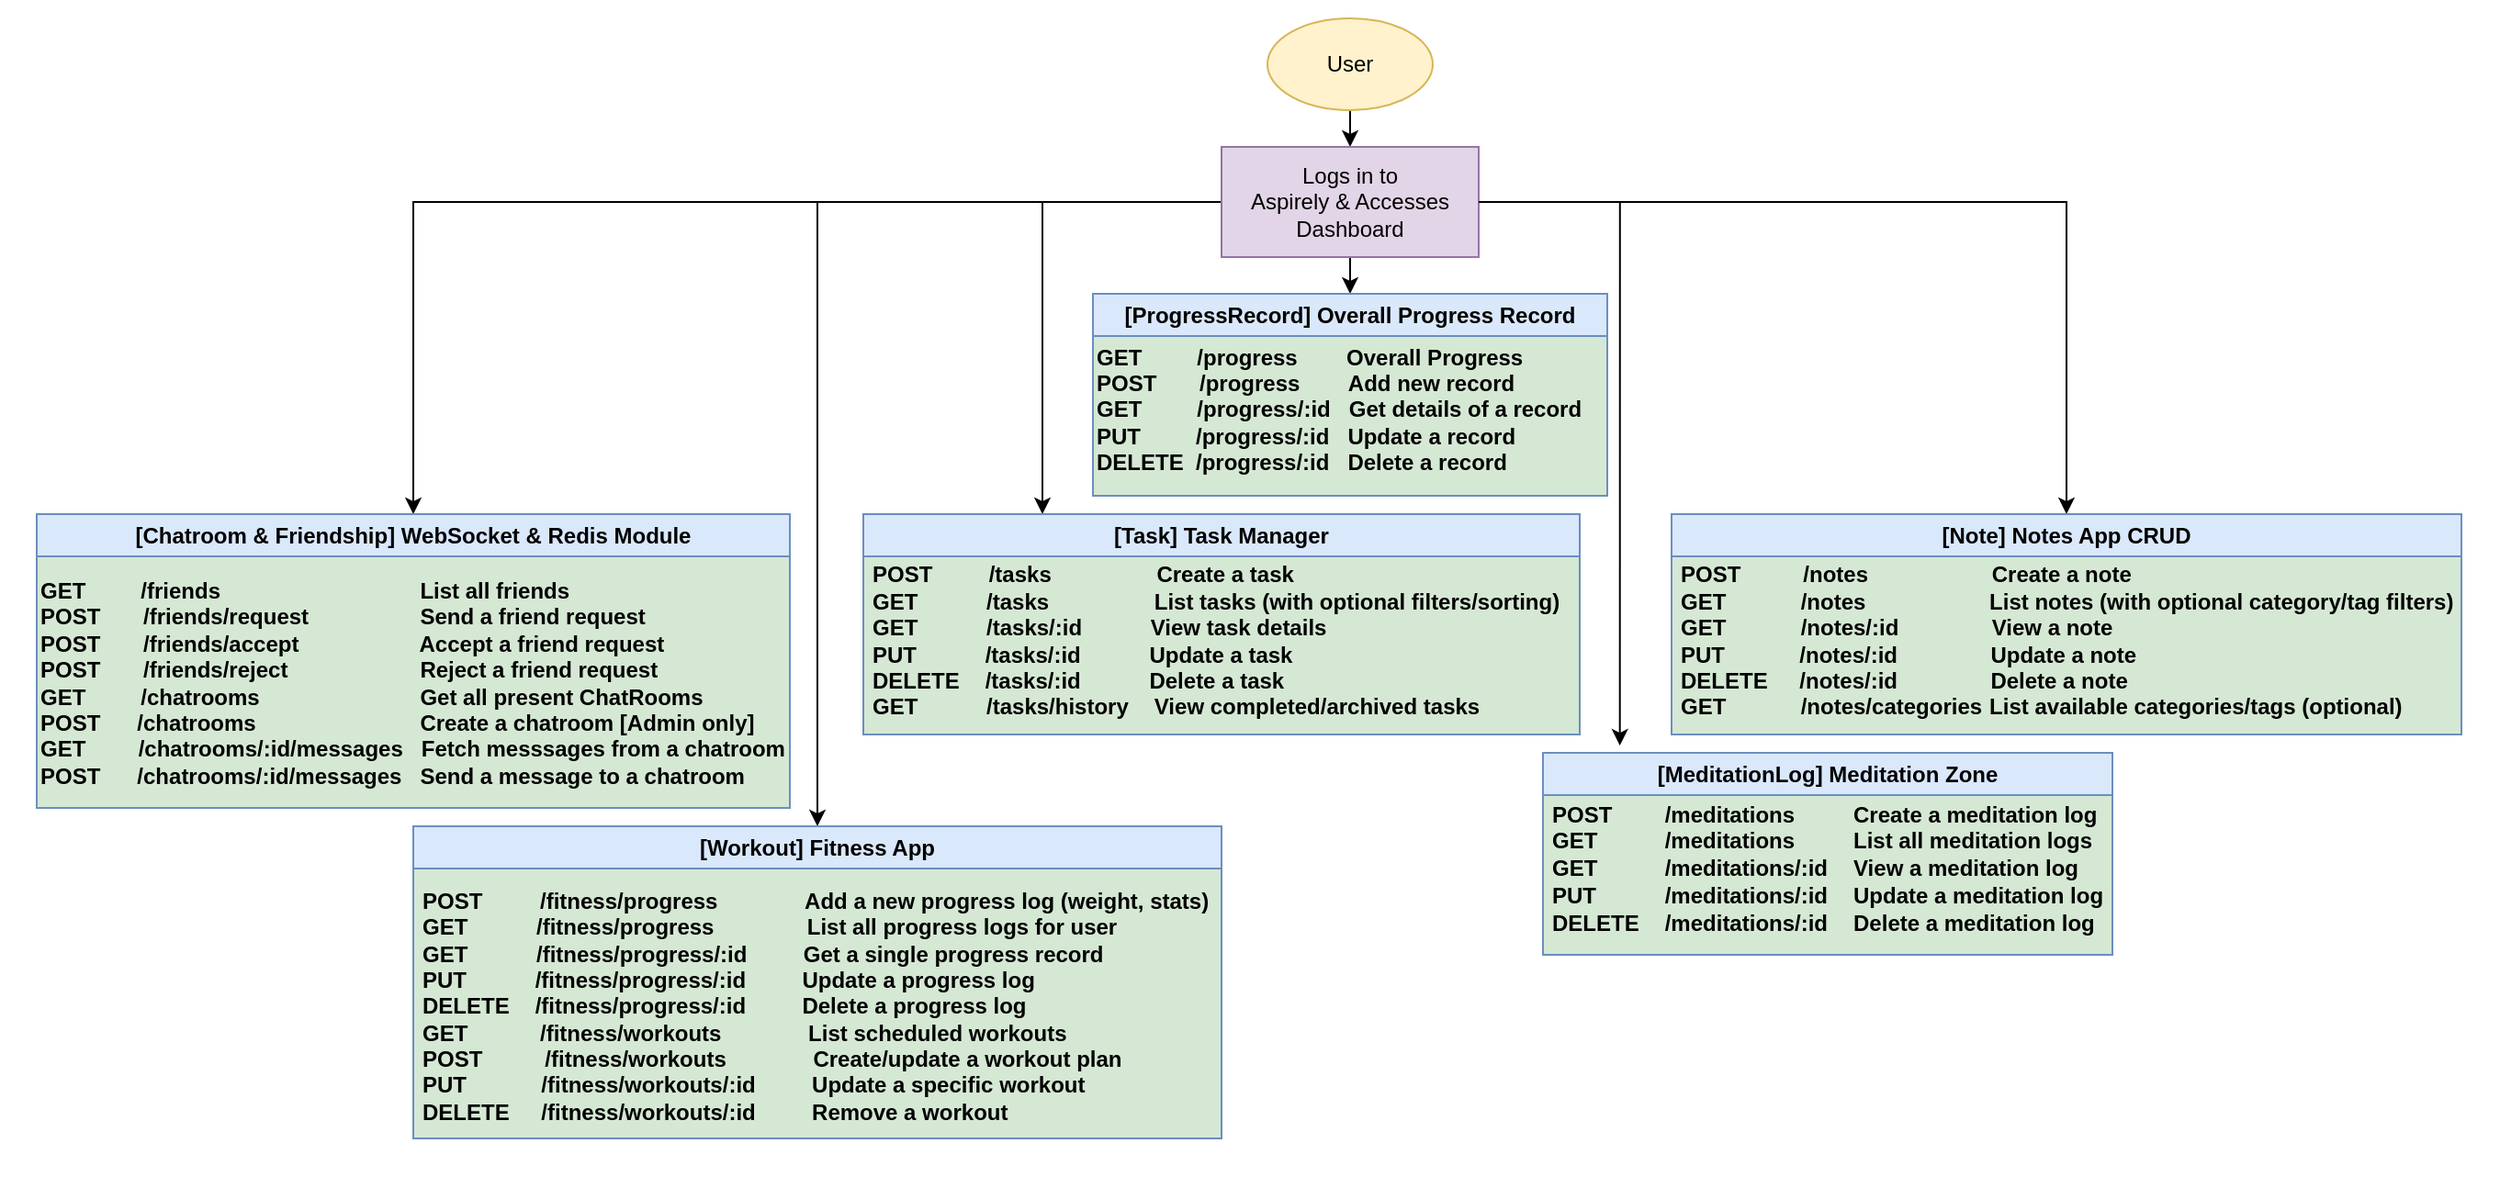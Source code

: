<mxfile version="28.2.7">
  <diagram name="Page-1" id="0IjpciIiBjbiEE4qo8iB">
    <mxGraphModel dx="2528" dy="874" grid="1" gridSize="10" guides="1" tooltips="1" connect="1" arrows="1" fold="1" page="1" pageScale="1" pageWidth="850" pageHeight="1100" math="0" shadow="0">
      <root>
        <mxCell id="0" />
        <mxCell id="1" parent="0" />
        <mxCell id="wp3Suiw78tbHmogy2Ou4-28" style="edgeStyle=orthogonalEdgeStyle;rounded=0;orthogonalLoop=1;jettySize=auto;html=1;exitX=0.5;exitY=1;exitDx=0;exitDy=0;entryX=0.5;entryY=0;entryDx=0;entryDy=0;" parent="1" source="wp3Suiw78tbHmogy2Ou4-1" target="wp3Suiw78tbHmogy2Ou4-2" edge="1">
          <mxGeometry relative="1" as="geometry" />
        </mxCell>
        <mxCell id="wp3Suiw78tbHmogy2Ou4-1" value="User" style="ellipse;whiteSpace=wrap;html=1;fillColor=#fff2cc;strokeColor=#d6b656;" parent="1" vertex="1">
          <mxGeometry x="410" y="40" width="90" height="50" as="geometry" />
        </mxCell>
        <mxCell id="wp3Suiw78tbHmogy2Ou4-29" style="edgeStyle=orthogonalEdgeStyle;rounded=0;orthogonalLoop=1;jettySize=auto;html=1;exitX=0.5;exitY=1;exitDx=0;exitDy=0;entryX=0.5;entryY=0;entryDx=0;entryDy=0;" parent="1" source="wp3Suiw78tbHmogy2Ou4-2" target="wp3Suiw78tbHmogy2Ou4-4" edge="1">
          <mxGeometry relative="1" as="geometry" />
        </mxCell>
        <mxCell id="wp3Suiw78tbHmogy2Ou4-30" style="edgeStyle=orthogonalEdgeStyle;rounded=0;orthogonalLoop=1;jettySize=auto;html=1;exitX=0;exitY=0.5;exitDx=0;exitDy=0;entryX=0.5;entryY=0;entryDx=0;entryDy=0;" parent="1" source="wp3Suiw78tbHmogy2Ou4-2" target="wp3Suiw78tbHmogy2Ou4-11" edge="1">
          <mxGeometry relative="1" as="geometry" />
        </mxCell>
        <mxCell id="wp3Suiw78tbHmogy2Ou4-31" style="edgeStyle=orthogonalEdgeStyle;rounded=0;orthogonalLoop=1;jettySize=auto;html=1;exitX=1;exitY=0.5;exitDx=0;exitDy=0;entryX=0.5;entryY=0;entryDx=0;entryDy=0;" parent="1" source="wp3Suiw78tbHmogy2Ou4-2" target="wp3Suiw78tbHmogy2Ou4-17" edge="1">
          <mxGeometry relative="1" as="geometry" />
        </mxCell>
        <mxCell id="wp3Suiw78tbHmogy2Ou4-32" style="edgeStyle=orthogonalEdgeStyle;rounded=0;orthogonalLoop=1;jettySize=auto;html=1;exitX=0;exitY=0.5;exitDx=0;exitDy=0;entryX=0.25;entryY=0;entryDx=0;entryDy=0;" parent="1" source="wp3Suiw78tbHmogy2Ou4-2" target="wp3Suiw78tbHmogy2Ou4-14" edge="1">
          <mxGeometry relative="1" as="geometry" />
        </mxCell>
        <mxCell id="wp3Suiw78tbHmogy2Ou4-33" style="edgeStyle=orthogonalEdgeStyle;rounded=0;orthogonalLoop=1;jettySize=auto;html=1;exitX=0;exitY=0.5;exitDx=0;exitDy=0;entryX=0.5;entryY=0;entryDx=0;entryDy=0;" parent="1" source="wp3Suiw78tbHmogy2Ou4-2" target="wp3Suiw78tbHmogy2Ou4-20" edge="1">
          <mxGeometry relative="1" as="geometry" />
        </mxCell>
        <mxCell id="wp3Suiw78tbHmogy2Ou4-2" value="Logs in to&lt;div&gt;Aspirely &amp;amp; Accesses&lt;/div&gt;&lt;div&gt;Dashboard&lt;/div&gt;" style="rounded=0;whiteSpace=wrap;html=1;fillColor=#e1d5e7;strokeColor=#9673a6;" parent="1" vertex="1">
          <mxGeometry x="385" y="110" width="140" height="60" as="geometry" />
        </mxCell>
        <mxCell id="wp3Suiw78tbHmogy2Ou4-7" value="" style="group;fillColor=#d5e8d4;strokeColor=#82b366;" parent="1" vertex="1" connectable="0">
          <mxGeometry x="315" y="190" width="280" height="110" as="geometry" />
        </mxCell>
        <mxCell id="wp3Suiw78tbHmogy2Ou4-4" value="[ProgressRecord] Overall Progress Record" style="swimlane;whiteSpace=wrap;html=1;fillColor=#dae8fc;strokeColor=#6c8ebf;" parent="wp3Suiw78tbHmogy2Ou4-7" vertex="1">
          <mxGeometry width="280" height="110.0" as="geometry" />
        </mxCell>
        <mxCell id="wp3Suiw78tbHmogy2Ou4-6" value="&lt;b&gt;GET&amp;nbsp; &amp;nbsp; &amp;nbsp; &amp;nbsp; &amp;nbsp;/progress&amp;nbsp; &amp;nbsp; &amp;nbsp; &amp;nbsp; Overall Progress&lt;/b&gt;&lt;div&gt;&lt;b&gt;POST&amp;nbsp; &amp;nbsp; &amp;nbsp; &amp;nbsp;/progress&amp;nbsp; &amp;nbsp; &amp;nbsp; &amp;nbsp; Add new record&lt;/b&gt;&lt;/div&gt;&lt;div&gt;&lt;b&gt;GET&amp;nbsp; &amp;nbsp; &amp;nbsp; &amp;nbsp; &amp;nbsp;/progress/:id&amp;nbsp; &amp;nbsp;Get details of a record&lt;/b&gt;&lt;/div&gt;&lt;div&gt;&lt;b&gt;PUT&amp;nbsp; &amp;nbsp; &amp;nbsp; &amp;nbsp; &amp;nbsp;/progress/:id&amp;nbsp; &amp;nbsp;Update a record&lt;/b&gt;&lt;/div&gt;&lt;div&gt;&lt;b&gt;DELETE&amp;nbsp; /progress/:id&amp;nbsp; &amp;nbsp;Delete a record&lt;/b&gt;&lt;/div&gt;" style="text;html=1;whiteSpace=wrap;strokeColor=none;fillColor=none;align=left;verticalAlign=middle;rounded=0;" parent="wp3Suiw78tbHmogy2Ou4-7" vertex="1">
          <mxGeometry y="16.5" width="280" height="93.5" as="geometry" />
        </mxCell>
        <mxCell id="wp3Suiw78tbHmogy2Ou4-13" value="" style="group;fillColor=#d5e8d4;strokeColor=#82b366;" parent="1" vertex="1" connectable="0">
          <mxGeometry x="190" y="310" width="390" height="120" as="geometry" />
        </mxCell>
        <mxCell id="wp3Suiw78tbHmogy2Ou4-14" value="[Task] Task Manager" style="swimlane;whiteSpace=wrap;html=1;fillColor=#dae8fc;strokeColor=#6c8ebf;" parent="wp3Suiw78tbHmogy2Ou4-13" vertex="1">
          <mxGeometry width="390.0" height="120" as="geometry" />
        </mxCell>
        <mxCell id="wp3Suiw78tbHmogy2Ou4-15" value="&lt;div style=&quot;line-height: 70%;&quot;&gt;&lt;table&gt;&lt;tbody&gt;&lt;tr data-end=&quot;1493&quot; data-start=&quot;1458&quot;&gt;&lt;td data-col-size=&quot;sm&quot; data-end=&quot;1465&quot; data-start=&quot;1458&quot;&gt;&lt;font face=&quot;Helvetica&quot;&gt;&lt;b&gt;POST&lt;/b&gt;&lt;/font&gt;&lt;/td&gt;&lt;td data-end=&quot;1476&quot; data-start=&quot;1465&quot; data-col-size=&quot;sm&quot;&gt;&lt;code data-end=&quot;1475&quot; data-start=&quot;1467&quot;&gt;&lt;font face=&quot;Helvetica&quot;&gt;&lt;b&gt;&lt;span style=&quot;white-space: pre;&quot;&gt;&#x9;&lt;/span&gt;/tasks&lt;/b&gt;&lt;/font&gt;&lt;/code&gt;&lt;/td&gt;&lt;td data-end=&quot;1493&quot; data-start=&quot;1476&quot; data-col-size=&quot;md&quot;&gt;&lt;font face=&quot;Helvetica&quot;&gt;&lt;b&gt;&lt;span style=&quot;white-space: pre;&quot;&gt;&#x9;&lt;/span&gt;&amp;nbsp; &amp;nbsp; &amp;nbsp; &amp;nbsp; Create a task&lt;/b&gt;&lt;/font&gt;&lt;/td&gt;&lt;/tr&gt;&lt;/tbody&gt;&lt;/table&gt;&lt;table&gt;&lt;tbody&gt;&lt;tr data-end=&quot;1559&quot; data-start=&quot;1496&quot;&gt;&lt;td data-col-size=&quot;sm&quot; data-end=&quot;1502&quot; data-start=&quot;1496&quot;&gt;&lt;font face=&quot;Helvetica&quot;&gt;&lt;b&gt;GET&lt;/b&gt;&lt;/font&gt;&lt;/td&gt;&lt;td data-end=&quot;1513&quot; data-start=&quot;1502&quot; data-col-size=&quot;sm&quot;&gt;&lt;code data-end=&quot;1512&quot; data-start=&quot;1504&quot;&gt;&lt;font face=&quot;Helvetica&quot;&gt;&lt;b&gt;&lt;span style=&quot;white-space: pre;&quot;&gt;&#x9;&lt;/span&gt;&amp;nbsp; /tasks&lt;/b&gt;&lt;/font&gt;&lt;/code&gt;&lt;/td&gt;&lt;td data-end=&quot;1559&quot; data-start=&quot;1513&quot; data-col-size=&quot;md&quot;&gt;&lt;font face=&quot;Helvetica&quot;&gt;&lt;b&gt;&lt;span style=&quot;white-space: pre;&quot;&gt;&#x9;&lt;/span&gt;&lt;span style=&quot;white-space: pre;&quot;&gt;&#x9;&lt;/span&gt;List tasks (with optional filters/sorting)&lt;/b&gt;&lt;/font&gt;&lt;/td&gt;&lt;/tr&gt;&lt;/tbody&gt;&lt;/table&gt;&lt;table&gt;&lt;tbody&gt;&lt;tr data-end=&quot;1604&quot; data-start=&quot;1562&quot;&gt;&lt;td data-col-size=&quot;sm&quot; data-end=&quot;1568&quot; data-start=&quot;1562&quot;&gt;&lt;font face=&quot;Helvetica&quot;&gt;&lt;b&gt;GET&lt;/b&gt;&lt;/font&gt;&lt;/td&gt;&lt;td data-end=&quot;1583&quot; data-start=&quot;1568&quot; data-col-size=&quot;sm&quot;&gt;&lt;code data-end=&quot;1582&quot; data-start=&quot;1570&quot;&gt;&lt;font face=&quot;Helvetica&quot;&gt;&lt;b&gt;&lt;span style=&quot;white-space: pre;&quot;&gt;&#x9;&lt;/span&gt;&amp;nbsp; /tasks/:id&lt;/b&gt;&lt;/font&gt;&lt;/code&gt;&lt;/td&gt;&lt;td data-end=&quot;1604&quot; data-start=&quot;1583&quot; data-col-size=&quot;md&quot;&gt;&lt;font face=&quot;Helvetica&quot;&gt;&lt;b&gt;&lt;span style=&quot;white-space: pre;&quot;&gt;&#x9;&lt;/span&gt;&amp;nbsp; View task details&lt;/b&gt;&lt;/font&gt;&lt;/td&gt;&lt;/tr&gt;&lt;/tbody&gt;&lt;/table&gt;&lt;table&gt;&lt;tbody&gt;&lt;tr data-end=&quot;1645&quot; data-start=&quot;1607&quot;&gt;&lt;td data-col-size=&quot;sm&quot; data-end=&quot;1613&quot; data-start=&quot;1607&quot;&gt;&lt;font face=&quot;Helvetica&quot;&gt;&lt;b&gt;PUT&lt;/b&gt;&lt;/font&gt;&lt;/td&gt;&lt;td data-end=&quot;1628&quot; data-start=&quot;1613&quot; data-col-size=&quot;sm&quot;&gt;&lt;code data-end=&quot;1627&quot; data-start=&quot;1615&quot;&gt;&lt;font face=&quot;Helvetica&quot;&gt;&lt;b&gt;&lt;span style=&quot;white-space: pre;&quot;&gt;&#x9;&lt;/span&gt;&amp;nbsp; /tasks/:id&lt;/b&gt;&lt;/font&gt;&lt;/code&gt;&lt;/td&gt;&lt;td data-end=&quot;1645&quot; data-start=&quot;1628&quot; data-col-size=&quot;md&quot;&gt;&lt;font face=&quot;Helvetica&quot;&gt;&lt;b&gt;&lt;span style=&quot;white-space: pre;&quot;&gt;&#x9;&lt;/span&gt;&amp;nbsp; Update a task&lt;/b&gt;&lt;/font&gt;&lt;/td&gt;&lt;/tr&gt;&lt;/tbody&gt;&lt;/table&gt;&lt;table&gt;&lt;tbody&gt;&lt;tr data-end=&quot;1689&quot; data-start=&quot;1648&quot;&gt;&lt;td data-col-size=&quot;sm&quot; data-end=&quot;1657&quot; data-start=&quot;1648&quot;&gt;&lt;font face=&quot;Helvetica&quot;&gt;&lt;b&gt;DELETE&lt;/b&gt;&lt;/font&gt;&lt;/td&gt;&lt;td data-end=&quot;1672&quot; data-start=&quot;1657&quot; data-col-size=&quot;sm&quot;&gt;&lt;code data-end=&quot;1671&quot; data-start=&quot;1659&quot;&gt;&lt;font face=&quot;Helvetica&quot;&gt;&lt;b&gt;&amp;nbsp; &amp;nbsp;/tasks/:id&lt;/b&gt;&lt;/font&gt;&lt;/code&gt;&lt;/td&gt;&lt;td data-end=&quot;1689&quot; data-start=&quot;1672&quot; data-col-size=&quot;md&quot;&gt;&lt;font face=&quot;Helvetica&quot;&gt;&lt;b&gt;&lt;span style=&quot;white-space: pre;&quot;&gt;&#x9;&lt;/span&gt;&amp;nbsp; Delete a task&lt;/b&gt;&lt;/font&gt;&lt;/td&gt;&lt;/tr&gt;&lt;/tbody&gt;&lt;/table&gt;&lt;table&gt;&lt;tbody&gt;&lt;tr data-end=&quot;1750&quot; data-start=&quot;1692&quot;&gt;&lt;td data-col-size=&quot;sm&quot; data-end=&quot;1698&quot; data-start=&quot;1692&quot;&gt;&lt;font face=&quot;Helvetica&quot;&gt;&lt;b&gt;GET&lt;/b&gt;&lt;/font&gt;&lt;/td&gt;&lt;td data-end=&quot;1717&quot; data-start=&quot;1698&quot; data-col-size=&quot;sm&quot;&gt;&lt;code data-end=&quot;1716&quot; data-start=&quot;1700&quot;&gt;&lt;font face=&quot;Helvetica&quot;&gt;&lt;b&gt;&lt;span style=&quot;white-space: pre;&quot;&gt;&#x9;&lt;/span&gt;&amp;nbsp; /tasks/history&lt;/b&gt;&lt;/font&gt;&lt;/code&gt;&lt;/td&gt;&lt;td data-end=&quot;1750&quot; data-start=&quot;1717&quot; data-col-size=&quot;md&quot;&gt;&lt;font face=&quot;Helvetica&quot;&gt;&lt;b&gt;&amp;nbsp; &amp;nbsp;View completed/archived tasks&lt;/b&gt;&lt;/font&gt;&lt;/td&gt;&lt;/tr&gt;&lt;/tbody&gt;&lt;/table&gt;&lt;/div&gt;" style="text;html=1;whiteSpace=wrap;strokeColor=none;fillColor=none;align=left;verticalAlign=middle;rounded=0;" parent="wp3Suiw78tbHmogy2Ou4-13" vertex="1">
          <mxGeometry y="18" width="390.0" height="102" as="geometry" />
        </mxCell>
        <mxCell id="wp3Suiw78tbHmogy2Ou4-16" value="" style="group;fillColor=#d5e8d4;strokeColor=#82b366;" parent="1" vertex="1" connectable="0">
          <mxGeometry x="630" y="310" width="430" height="120" as="geometry" />
        </mxCell>
        <mxCell id="wp3Suiw78tbHmogy2Ou4-17" value="[Note] Notes App CRUD" style="swimlane;whiteSpace=wrap;html=1;fillColor=#dae8fc;strokeColor=#6c8ebf;" parent="wp3Suiw78tbHmogy2Ou4-16" vertex="1">
          <mxGeometry width="430.0" height="120" as="geometry" />
        </mxCell>
        <mxCell id="wp3Suiw78tbHmogy2Ou4-18" value="&lt;div style=&quot;line-height: 70%;&quot;&gt;&lt;table&gt;&lt;tbody&gt;&lt;tr data-end=&quot;2010&quot; data-start=&quot;1975&quot;&gt;&lt;td data-col-size=&quot;sm&quot; data-end=&quot;1982&quot; data-start=&quot;1975&quot;&gt;&lt;font face=&quot;Helvetica&quot;&gt;&lt;b&gt;POST&lt;/b&gt;&lt;/font&gt;&lt;/td&gt;&lt;td data-end=&quot;1993&quot; data-start=&quot;1982&quot; data-col-size=&quot;sm&quot;&gt;&lt;code data-end=&quot;1992&quot; data-start=&quot;1984&quot;&gt;&lt;font face=&quot;Helvetica&quot;&gt;&lt;b&gt;&lt;span style=&quot;white-space: pre;&quot;&gt;&#x9;&lt;/span&gt;&amp;nbsp;/notes&lt;/b&gt;&lt;/font&gt;&lt;/code&gt;&lt;/td&gt;&lt;td data-end=&quot;2010&quot; data-start=&quot;1993&quot; data-col-size=&quot;md&quot;&gt;&lt;font face=&quot;Helvetica&quot;&gt;&lt;b&gt;&lt;span style=&quot;white-space: pre;&quot;&gt;&#x9;&lt;/span&gt;&lt;span style=&quot;white-space: pre;&quot;&gt;&#x9;&lt;/span&gt;&amp;nbsp; &amp;nbsp;Create a note&lt;/b&gt;&lt;/font&gt;&lt;/td&gt;&lt;/tr&gt;&lt;/tbody&gt;&lt;/table&gt;&lt;table&gt;&lt;tbody&gt;&lt;tr data-end=&quot;2081&quot; data-start=&quot;2013&quot;&gt;&lt;td data-col-size=&quot;sm&quot; data-end=&quot;2019&quot; data-start=&quot;2013&quot;&gt;&lt;font face=&quot;Helvetica&quot;&gt;&lt;b&gt;GET&lt;/b&gt;&lt;/font&gt;&lt;/td&gt;&lt;td data-col-size=&quot;sm&quot; data-end=&quot;2030&quot; data-start=&quot;2019&quot;&gt;&lt;code data-end=&quot;2029&quot; data-start=&quot;2021&quot;&gt;&lt;font face=&quot;Helvetica&quot;&gt;&lt;b&gt;&lt;span style=&quot;white-space: pre;&quot;&gt;&#x9;&lt;/span&gt;&amp;nbsp; &amp;nbsp;/notes&lt;/b&gt;&lt;/font&gt;&lt;/code&gt;&lt;/td&gt;&lt;td data-end=&quot;2081&quot; data-start=&quot;2030&quot; data-col-size=&quot;md&quot;&gt;&lt;font face=&quot;Helvetica&quot;&gt;&lt;b&gt;&lt;span style=&quot;white-space: pre;&quot;&gt;&#x9;&lt;/span&gt;&lt;span style=&quot;white-space: pre;&quot;&gt;&#x9;&lt;/span&gt;&amp;nbsp; &amp;nbsp;List notes (with optional category/tag filters)&lt;/b&gt;&lt;/font&gt;&lt;/td&gt;&lt;/tr&gt;&lt;/tbody&gt;&lt;/table&gt;&lt;table&gt;&lt;tbody&gt;&lt;tr data-end=&quot;2120&quot; data-start=&quot;2084&quot;&gt;&lt;td data-col-size=&quot;sm&quot; data-end=&quot;2090&quot; data-start=&quot;2084&quot;&gt;&lt;font face=&quot;Helvetica&quot;&gt;&lt;b&gt;GET&lt;/b&gt;&lt;/font&gt;&lt;/td&gt;&lt;td data-end=&quot;2105&quot; data-start=&quot;2090&quot; data-col-size=&quot;sm&quot;&gt;&lt;code data-end=&quot;2104&quot; data-start=&quot;2092&quot;&gt;&lt;font face=&quot;Helvetica&quot;&gt;&lt;b&gt;&amp;nbsp; &amp;nbsp; &amp;nbsp; &amp;nbsp; &amp;nbsp; &amp;nbsp;/notes/:id&lt;span style=&quot;white-space: pre;&quot;&gt;&#x9;&lt;/span&gt;&lt;span style=&quot;white-space: pre;&quot;&gt;&#x9;&lt;/span&gt;&lt;/b&gt;&lt;/font&gt;&lt;/code&gt;&lt;/td&gt;&lt;td data-end=&quot;2120&quot; data-start=&quot;2105&quot; data-col-size=&quot;md&quot;&gt;&lt;font face=&quot;Helvetica&quot;&gt;&lt;b&gt;&amp;nbsp;View a note&lt;/b&gt;&lt;/font&gt;&lt;/td&gt;&lt;/tr&gt;&lt;/tbody&gt;&lt;/table&gt;&lt;table&gt;&lt;tbody&gt;&lt;tr data-end=&quot;2161&quot; data-start=&quot;2123&quot;&gt;&lt;td data-col-size=&quot;sm&quot; data-end=&quot;2129&quot; data-start=&quot;2123&quot;&gt;&lt;font face=&quot;Helvetica&quot;&gt;&lt;b&gt;PUT&lt;/b&gt;&lt;/font&gt;&lt;/td&gt;&lt;td data-end=&quot;2144&quot; data-start=&quot;2129&quot; data-col-size=&quot;sm&quot;&gt;&lt;code data-end=&quot;2143&quot; data-start=&quot;2131&quot;&gt;&lt;font face=&quot;Helvetica&quot;&gt;&lt;b&gt;&lt;span style=&quot;white-space: pre;&quot;&gt;&#x9;&lt;/span&gt;&amp;nbsp; &amp;nbsp;/notes/:id&lt;/b&gt;&lt;/font&gt;&lt;/code&gt;&lt;/td&gt;&lt;td data-end=&quot;2161&quot; data-start=&quot;2144&quot; data-col-size=&quot;md&quot;&gt;&lt;font face=&quot;Helvetica&quot;&gt;&lt;b&gt;&lt;span style=&quot;white-space: pre;&quot;&gt;&#x9;&lt;/span&gt;&amp;nbsp; &amp;nbsp; &amp;nbsp; Update a note&lt;/b&gt;&lt;/font&gt;&lt;/td&gt;&lt;/tr&gt;&lt;/tbody&gt;&lt;/table&gt;&lt;table&gt;&lt;tbody&gt;&lt;tr data-end=&quot;2205&quot; data-start=&quot;2164&quot;&gt;&lt;td data-col-size=&quot;sm&quot; data-end=&quot;2173&quot; data-start=&quot;2164&quot;&gt;&lt;font face=&quot;Helvetica&quot;&gt;&lt;b&gt;DELETE&lt;/b&gt;&lt;/font&gt;&lt;/td&gt;&lt;td data-end=&quot;2188&quot; data-start=&quot;2173&quot; data-col-size=&quot;sm&quot;&gt;&lt;code data-end=&quot;2187&quot; data-start=&quot;2175&quot;&gt;&lt;font face=&quot;Helvetica&quot;&gt;&lt;b&gt;&amp;nbsp; &amp;nbsp; /notes/:id&lt;/b&gt;&lt;/font&gt;&lt;/code&gt;&lt;/td&gt;&lt;td data-end=&quot;2205&quot; data-start=&quot;2188&quot; data-col-size=&quot;md&quot;&gt;&lt;font face=&quot;Helvetica&quot;&gt;&lt;b&gt;&lt;span style=&quot;white-space: pre;&quot;&gt;&#x9;&lt;/span&gt;&amp;nbsp; &amp;nbsp; &amp;nbsp; Delete a note&lt;/b&gt;&lt;/font&gt;&lt;/td&gt;&lt;/tr&gt;&lt;/tbody&gt;&lt;/table&gt;&lt;table&gt;&lt;tbody&gt;&lt;tr data-end=&quot;2281&quot; data-start=&quot;2208&quot;&gt;&lt;td data-col-size=&quot;sm&quot; data-end=&quot;2214&quot; data-start=&quot;2208&quot;&gt;&lt;font face=&quot;Helvetica&quot;&gt;&lt;b&gt;GET&lt;/b&gt;&lt;/font&gt;&lt;/td&gt;&lt;td data-end=&quot;2236&quot; data-start=&quot;2214&quot; data-col-size=&quot;sm&quot;&gt;&lt;code data-end=&quot;2235&quot; data-start=&quot;2216&quot;&gt;&lt;font face=&quot;Helvetica&quot;&gt;&lt;b&gt;&lt;span style=&quot;white-space: pre;&quot;&gt;&#x9;&lt;/span&gt;&amp;nbsp;&amp;nbsp;&amp;nbsp;/notes/categories&lt;/b&gt;&lt;/font&gt;&lt;/code&gt;&lt;/td&gt;&lt;td data-end=&quot;2281&quot; data-start=&quot;2236&quot; data-col-size=&quot;md&quot;&gt;&lt;font face=&quot;Helvetica&quot;&gt;&lt;b&gt;List available categories/tags (optional)&lt;/b&gt;&lt;/font&gt;&lt;/td&gt;&lt;/tr&gt;&lt;/tbody&gt;&lt;/table&gt;&lt;/div&gt;" style="text;html=1;whiteSpace=wrap;strokeColor=none;fillColor=none;align=left;verticalAlign=middle;rounded=0;" parent="wp3Suiw78tbHmogy2Ou4-16" vertex="1">
          <mxGeometry y="18" width="430" height="102" as="geometry" />
        </mxCell>
        <mxCell id="wp3Suiw78tbHmogy2Ou4-19" value="" style="group;fillColor=#d5e8d4;strokeColor=#82b366;" parent="1" vertex="1" connectable="0">
          <mxGeometry x="-55" y="480" width="440" height="170" as="geometry" />
        </mxCell>
        <mxCell id="wp3Suiw78tbHmogy2Ou4-20" value="[Workout] Fitness App" style="swimlane;whiteSpace=wrap;html=1;fillColor=#dae8fc;strokeColor=#6c8ebf;" parent="wp3Suiw78tbHmogy2Ou4-19" vertex="1">
          <mxGeometry width="440.0" height="170" as="geometry" />
        </mxCell>
        <mxCell id="wp3Suiw78tbHmogy2Ou4-21" value="&lt;div style=&quot;line-height: 70%;&quot;&gt;&lt;table&gt;&lt;tbody&gt;&lt;tr data-end=&quot;2585&quot; data-start=&quot;2514&quot;&gt;&lt;td data-col-size=&quot;sm&quot; data-end=&quot;2521&quot; data-start=&quot;2514&quot;&gt;&lt;font face=&quot;Helvetica&quot;&gt;&lt;b&gt;POST&lt;span style=&quot;white-space: pre;&quot;&gt;&#x9;&lt;/span&gt;&lt;/b&gt;&lt;/font&gt;&lt;/td&gt;&lt;td data-end=&quot;2543&quot; data-start=&quot;2521&quot; data-col-size=&quot;sm&quot;&gt;&lt;code data-end=&quot;2542&quot; data-start=&quot;2523&quot;&gt;&lt;font face=&quot;Helvetica&quot;&gt;&lt;b&gt;&amp;nbsp; /fitness/progress&lt;/b&gt;&lt;/font&gt;&lt;/code&gt;&lt;/td&gt;&lt;td data-end=&quot;2585&quot; data-start=&quot;2543&quot; data-col-size=&quot;sm&quot;&gt;&lt;font face=&quot;Helvetica&quot;&gt;&lt;b&gt;&lt;span style=&quot;white-space: pre;&quot;&gt;&#x9;&lt;/span&gt;&amp;nbsp; &amp;nbsp; &amp;nbsp;Add a new progress log (weight, stats)&lt;/b&gt;&lt;/font&gt;&lt;/td&gt;&lt;/tr&gt;&lt;/tbody&gt;&lt;/table&gt;&lt;table&gt;&lt;tbody&gt;&lt;tr data-end=&quot;2651&quot; data-start=&quot;2588&quot;&gt;&lt;td data-col-size=&quot;sm&quot; data-end=&quot;2594&quot; data-start=&quot;2588&quot;&gt;&lt;font face=&quot;Helvetica&quot;&gt;&lt;b&gt;GET&lt;/b&gt;&lt;/font&gt;&lt;/td&gt;&lt;td data-col-size=&quot;sm&quot; data-end=&quot;2616&quot; data-start=&quot;2594&quot;&gt;&lt;code data-end=&quot;2615&quot; data-start=&quot;2596&quot;&gt;&lt;font face=&quot;Helvetica&quot;&gt;&lt;b&gt;&lt;span style=&quot;white-space: pre;&quot;&gt;&#x9;&lt;/span&gt;&amp;nbsp; /fitness/progress&lt;span style=&quot;white-space: pre;&quot;&gt;&#x9;&lt;/span&gt;&lt;span style=&quot;white-space: pre;&quot;&gt;&#x9;&lt;/span&gt;&lt;/b&gt;&lt;/font&gt;&lt;/code&gt;&lt;/td&gt;&lt;td data-end=&quot;2651&quot; data-start=&quot;2616&quot; data-col-size=&quot;sm&quot;&gt;&lt;font face=&quot;Helvetica&quot;&gt;&lt;b&gt;&amp;nbsp; &amp;nbsp; &amp;nbsp;List all progress logs for user&lt;/b&gt;&lt;/font&gt;&lt;/td&gt;&lt;/tr&gt;&lt;/tbody&gt;&lt;/table&gt;&lt;table&gt;&lt;tbody&gt;&lt;tr data-end=&quot;2718&quot; data-start=&quot;2654&quot;&gt;&lt;td data-col-size=&quot;sm&quot; data-end=&quot;2660&quot; data-start=&quot;2654&quot;&gt;&lt;font face=&quot;Helvetica&quot;&gt;&lt;b&gt;GET&lt;/b&gt;&lt;/font&gt;&lt;/td&gt;&lt;td data-col-size=&quot;sm&quot; data-end=&quot;2686&quot; data-start=&quot;2660&quot;&gt;&lt;code data-end=&quot;2685&quot; data-start=&quot;2662&quot;&gt;&lt;font face=&quot;Helvetica&quot;&gt;&lt;b&gt;&lt;span style=&quot;white-space: pre;&quot;&gt;&#x9;&lt;/span&gt;&amp;nbsp; /fitness/progress/:id&lt;/b&gt;&lt;/font&gt;&lt;/code&gt;&lt;/td&gt;&lt;td data-end=&quot;2718&quot; data-start=&quot;2686&quot; data-col-size=&quot;sm&quot;&gt;&lt;font face=&quot;Helvetica&quot;&gt;&lt;b&gt;&lt;span style=&quot;white-space: pre;&quot;&gt;&#x9;&lt;/span&gt;Get a single progress record&lt;/b&gt;&lt;/font&gt;&lt;/td&gt;&lt;/tr&gt;&lt;/tbody&gt;&lt;/table&gt;&lt;table&gt;&lt;tbody&gt;&lt;tr data-end=&quot;2778&quot; data-start=&quot;2721&quot;&gt;&lt;td data-col-size=&quot;sm&quot; data-end=&quot;2727&quot; data-start=&quot;2721&quot;&gt;&lt;font face=&quot;Helvetica&quot;&gt;&lt;b&gt;PUT&lt;/b&gt;&lt;/font&gt;&lt;/td&gt;&lt;td data-col-size=&quot;sm&quot; data-end=&quot;2753&quot; data-start=&quot;2727&quot;&gt;&lt;code data-end=&quot;2752&quot; data-start=&quot;2729&quot;&gt;&lt;font face=&quot;Helvetica&quot;&gt;&lt;b&gt;&lt;span style=&quot;white-space: pre;&quot;&gt;&#x9;&lt;/span&gt;&amp;nbsp; /fitness/progress/:id&lt;/b&gt;&lt;/font&gt;&lt;/code&gt;&lt;/td&gt;&lt;td data-end=&quot;2778&quot; data-start=&quot;2753&quot; data-col-size=&quot;sm&quot;&gt;&lt;font face=&quot;Helvetica&quot;&gt;&lt;b&gt;&lt;span style=&quot;white-space: pre;&quot;&gt;&#x9;&lt;/span&gt;Update a progress log&lt;/b&gt;&lt;/font&gt;&lt;/td&gt;&lt;/tr&gt;&lt;/tbody&gt;&lt;/table&gt;&lt;table&gt;&lt;tbody&gt;&lt;tr data-end=&quot;2841&quot; data-start=&quot;2781&quot;&gt;&lt;td data-col-size=&quot;sm&quot; data-end=&quot;2790&quot; data-start=&quot;2781&quot;&gt;&lt;font face=&quot;Helvetica&quot;&gt;&lt;b&gt;DELETE&lt;/b&gt;&lt;/font&gt;&lt;/td&gt;&lt;td data-end=&quot;2816&quot; data-start=&quot;2790&quot; data-col-size=&quot;sm&quot;&gt;&lt;code data-end=&quot;2815&quot; data-start=&quot;2792&quot;&gt;&lt;font face=&quot;Helvetica&quot;&gt;&lt;b&gt;&amp;nbsp; &amp;nbsp;/fitness/progress/:id&lt;/b&gt;&lt;/font&gt;&lt;/code&gt;&lt;/td&gt;&lt;td data-end=&quot;2841&quot; data-start=&quot;2816&quot; data-col-size=&quot;sm&quot;&gt;&lt;font face=&quot;Helvetica&quot;&gt;&lt;b&gt;&lt;span style=&quot;white-space: pre;&quot;&gt;&#x9;&lt;/span&gt;Delete a progress log&lt;/b&gt;&lt;/font&gt;&lt;/td&gt;&lt;/tr&gt;&lt;/tbody&gt;&lt;/table&gt;&lt;table&gt;&lt;tbody&gt;&lt;tr data-end=&quot;2899&quot; data-start=&quot;2844&quot;&gt;&lt;td data-col-size=&quot;sm&quot; data-end=&quot;2850&quot; data-start=&quot;2844&quot;&gt;&lt;font face=&quot;Helvetica&quot;&gt;&lt;b&gt;GET&lt;span style=&quot;white-space: pre;&quot;&gt;&#x9;&lt;/span&gt;&lt;span style=&quot;white-space: pre;&quot;&gt;&#x9;&lt;/span&gt;&amp;nbsp;&lt;/b&gt;&lt;/font&gt;&lt;/td&gt;&lt;td data-end=&quot;2872&quot; data-start=&quot;2850&quot; data-col-size=&quot;sm&quot;&gt;&lt;code data-end=&quot;2871&quot; data-start=&quot;2852&quot;&gt;&lt;font face=&quot;Helvetica&quot;&gt;&lt;b&gt;&amp;nbsp;/fitness/workouts&lt;/b&gt;&lt;/font&gt;&lt;/code&gt;&lt;/td&gt;&lt;td data-end=&quot;2899&quot; data-start=&quot;2872&quot; data-col-size=&quot;sm&quot;&gt;&lt;font face=&quot;Helvetica&quot;&gt;&lt;b&gt;&lt;span style=&quot;white-space: pre;&quot;&gt;&#x9;&lt;/span&gt;&amp;nbsp; &amp;nbsp; &amp;nbsp;List scheduled workouts&lt;/b&gt;&lt;/font&gt;&lt;/td&gt;&lt;/tr&gt;&lt;/tbody&gt;&lt;/table&gt;&lt;table&gt;&lt;tbody&gt;&lt;tr data-end=&quot;2963&quot; data-start=&quot;2902&quot;&gt;&lt;td data-col-size=&quot;sm&quot; data-end=&quot;2909&quot; data-start=&quot;2902&quot;&gt;&lt;font face=&quot;Helvetica&quot;&gt;&lt;b&gt;POST&lt;/b&gt;&lt;/font&gt;&lt;/td&gt;&lt;td data-end=&quot;2931&quot; data-start=&quot;2909&quot; data-col-size=&quot;sm&quot;&gt;&lt;code data-end=&quot;2930&quot; data-start=&quot;2911&quot;&gt;&lt;font face=&quot;Helvetica&quot;&gt;&lt;b&gt;&lt;span style=&quot;white-space: pre;&quot;&gt;&#x9;&lt;/span&gt;&amp;nbsp;/fitness/workouts&lt;/b&gt;&lt;/font&gt;&lt;/code&gt;&lt;/td&gt;&lt;td data-end=&quot;2963&quot; data-start=&quot;2931&quot; data-col-size=&quot;sm&quot;&gt;&lt;font face=&quot;Helvetica&quot;&gt;&lt;b&gt;&lt;span style=&quot;white-space: pre;&quot;&gt;&#x9;&lt;/span&gt;&amp;nbsp; &amp;nbsp; &amp;nbsp;Create/update a workout plan&lt;/b&gt;&lt;/font&gt;&lt;/td&gt;&lt;/tr&gt;&lt;/tbody&gt;&lt;/table&gt;&lt;table&gt;&lt;tbody&gt;&lt;tr data-end=&quot;3027&quot; data-start=&quot;2966&quot;&gt;&lt;td data-col-size=&quot;sm&quot; data-end=&quot;2972&quot; data-start=&quot;2966&quot;&gt;&lt;font face=&quot;Helvetica&quot;&gt;&lt;b&gt;PUT&lt;/b&gt;&lt;/font&gt;&lt;/td&gt;&lt;td data-end=&quot;2998&quot; data-start=&quot;2972&quot; data-col-size=&quot;sm&quot;&gt;&lt;code data-end=&quot;2997&quot; data-start=&quot;2974&quot;&gt;&lt;font face=&quot;Helvetica&quot;&gt;&lt;b&gt;&lt;span style=&quot;white-space: pre;&quot;&gt;&#x9;&lt;/span&gt;&amp;nbsp; &amp;nbsp;/fitness/workouts/:id&lt;/b&gt;&lt;/font&gt;&lt;/code&gt;&lt;/td&gt;&lt;td data-end=&quot;3027&quot; data-start=&quot;2998&quot; data-col-size=&quot;sm&quot;&gt;&lt;font face=&quot;Helvetica&quot;&gt;&lt;b&gt;&lt;span style=&quot;white-space: pre;&quot;&gt;&#x9;&lt;/span&gt;Update a specific workout&lt;/b&gt;&lt;/font&gt;&lt;/td&gt;&lt;/tr&gt;&lt;/tbody&gt;&lt;/table&gt;&lt;table&gt;&lt;tbody&gt;&lt;tr data-end=&quot;3085&quot; data-start=&quot;3030&quot;&gt;&lt;td data-col-size=&quot;sm&quot; data-end=&quot;3039&quot; data-start=&quot;3030&quot;&gt;&lt;font face=&quot;Helvetica&quot;&gt;&lt;b&gt;DELETE&lt;/b&gt;&lt;/font&gt;&lt;/td&gt;&lt;td data-end=&quot;3065&quot; data-start=&quot;3039&quot; data-col-size=&quot;sm&quot;&gt;&lt;code data-end=&quot;3064&quot; data-start=&quot;3041&quot;&gt;&lt;font face=&quot;Helvetica&quot;&gt;&lt;b&gt;&amp;nbsp; &amp;nbsp; /fitness/workouts/:id&lt;/b&gt;&lt;/font&gt;&lt;/code&gt;&lt;/td&gt;&lt;td data-end=&quot;3085&quot; data-start=&quot;3065&quot; data-col-size=&quot;sm&quot;&gt;&lt;font face=&quot;Helvetica&quot;&gt;&lt;b&gt;&lt;span style=&quot;white-space: pre;&quot;&gt;&#x9;&lt;/span&gt;Remove a workout&lt;/b&gt;&lt;/font&gt;&lt;/td&gt;&lt;/tr&gt;&lt;/tbody&gt;&lt;/table&gt;&lt;/div&gt;" style="text;html=1;whiteSpace=wrap;strokeColor=none;fillColor=none;align=left;verticalAlign=middle;rounded=0;" parent="wp3Suiw78tbHmogy2Ou4-19" vertex="1">
          <mxGeometry y="25.5" width="440" height="144.5" as="geometry" />
        </mxCell>
        <mxCell id="wp3Suiw78tbHmogy2Ou4-25" value="" style="group;fillColor=#d5e8d4;strokeColor=#82b366;" parent="1" vertex="1" connectable="0">
          <mxGeometry x="560" y="440" width="310" height="110" as="geometry" />
        </mxCell>
        <mxCell id="wp3Suiw78tbHmogy2Ou4-26" value="[MeditationLog] Meditation Zone" style="swimlane;whiteSpace=wrap;html=1;fillColor=#dae8fc;strokeColor=#6c8ebf;" parent="wp3Suiw78tbHmogy2Ou4-25" vertex="1">
          <mxGeometry width="310" height="110" as="geometry" />
        </mxCell>
        <mxCell id="wp3Suiw78tbHmogy2Ou4-27" value="&lt;div style=&quot;line-height: 90%;&quot;&gt;&lt;table class=&quot;w-fit min-w-(--thread-content-width)&quot; data-end=&quot;3626&quot; data-start=&quot;3287&quot;&gt;&lt;thead data-end=&quot;3315&quot; data-start=&quot;3287&quot;&gt;&lt;/thead&gt;&lt;tbody data-end=&quot;3626&quot; data-start=&quot;3349&quot;&gt;&lt;tr data-end=&quot;3400&quot; data-start=&quot;3349&quot;&gt;&lt;td data-col-size=&quot;sm&quot; data-end=&quot;3356&quot; data-start=&quot;3349&quot;&gt;&lt;b&gt;POST&lt;/b&gt;&lt;/td&gt;&lt;td data-end=&quot;3373&quot; data-start=&quot;3356&quot; data-col-size=&quot;sm&quot;&gt;&lt;code data-end=&quot;3372&quot; data-start=&quot;3358&quot;&gt;&lt;font face=&quot;Helvetica&quot;&gt;&lt;b&gt;&amp;nbsp; &amp;nbsp;/meditations&lt;/b&gt;&lt;/font&gt;&lt;/code&gt;&lt;/td&gt;&lt;td data-end=&quot;3400&quot; data-start=&quot;3373&quot; data-col-size=&quot;sm&quot;&gt;&lt;b&gt;&amp;nbsp; &amp;nbsp;Create a meditation log&lt;/b&gt;&lt;/td&gt;&lt;/tr&gt;&lt;tr data-end=&quot;3454&quot; data-start=&quot;3403&quot;&gt;&lt;td data-col-size=&quot;sm&quot; data-end=&quot;3409&quot; data-start=&quot;3403&quot;&gt;&lt;b&gt;GET&lt;/b&gt;&lt;/td&gt;&lt;td data-end=&quot;3426&quot; data-start=&quot;3409&quot; data-col-size=&quot;sm&quot;&gt;&lt;code data-end=&quot;3425&quot; data-start=&quot;3411&quot;&gt;&lt;font face=&quot;Helvetica&quot;&gt;&lt;b&gt;&amp;nbsp; &amp;nbsp;/meditations&lt;/b&gt;&lt;/font&gt;&lt;/code&gt;&lt;/td&gt;&lt;td data-end=&quot;3454&quot; data-start=&quot;3426&quot; data-col-size=&quot;sm&quot;&gt;&lt;b&gt;&amp;nbsp; &amp;nbsp;List all meditation logs&lt;/b&gt;&lt;/td&gt;&lt;/tr&gt;&lt;tr data-end=&quot;3509&quot; data-start=&quot;3457&quot;&gt;&lt;td data-col-size=&quot;sm&quot; data-end=&quot;3463&quot; data-start=&quot;3457&quot;&gt;&lt;b&gt;GET&lt;/b&gt;&lt;/td&gt;&lt;td data-end=&quot;3484&quot; data-start=&quot;3463&quot; data-col-size=&quot;sm&quot;&gt;&lt;code data-end=&quot;3483&quot; data-start=&quot;3465&quot;&gt;&lt;font face=&quot;Helvetica&quot;&gt;&lt;b&gt;&amp;nbsp; &amp;nbsp;/meditations/:id&lt;/b&gt;&lt;/font&gt;&lt;/code&gt;&lt;/td&gt;&lt;td data-end=&quot;3509&quot; data-start=&quot;3484&quot; data-col-size=&quot;sm&quot;&gt;&lt;b&gt;&amp;nbsp; &amp;nbsp;View a meditation log&lt;/b&gt;&lt;/td&gt;&lt;/tr&gt;&lt;tr data-end=&quot;3566&quot; data-start=&quot;3512&quot;&gt;&lt;td data-col-size=&quot;sm&quot; data-end=&quot;3518&quot; data-start=&quot;3512&quot;&gt;&lt;b&gt;PUT&lt;/b&gt;&lt;/td&gt;&lt;td data-col-size=&quot;sm&quot; data-end=&quot;3539&quot; data-start=&quot;3518&quot;&gt;&lt;code data-end=&quot;3538&quot; data-start=&quot;3520&quot;&gt;&lt;font face=&quot;Helvetica&quot;&gt;&lt;b&gt;&amp;nbsp; &amp;nbsp;/meditations/:id&lt;/b&gt;&lt;/font&gt;&lt;/code&gt;&lt;/td&gt;&lt;td data-end=&quot;3566&quot; data-start=&quot;3539&quot; data-col-size=&quot;sm&quot;&gt;&lt;b&gt;&amp;nbsp; &amp;nbsp;Update a meditation log&lt;/b&gt;&lt;/td&gt;&lt;/tr&gt;&lt;tr data-end=&quot;3626&quot; data-start=&quot;3569&quot;&gt;&lt;td data-col-size=&quot;sm&quot; data-end=&quot;3578&quot; data-start=&quot;3569&quot;&gt;&lt;b&gt;DELETE&lt;/b&gt;&lt;/td&gt;&lt;td data-end=&quot;3599&quot; data-start=&quot;3578&quot; data-col-size=&quot;sm&quot;&gt;&lt;code data-end=&quot;3598&quot; data-start=&quot;3580&quot;&gt;&lt;font face=&quot;Helvetica&quot;&gt;&lt;b&gt;&amp;nbsp; &amp;nbsp;/meditations/:id&lt;/b&gt;&lt;/font&gt;&lt;/code&gt;&lt;/td&gt;&lt;td data-end=&quot;3626&quot; data-start=&quot;3599&quot; data-col-size=&quot;sm&quot;&gt;&lt;b&gt;&amp;nbsp; &amp;nbsp;Delete a meditation log&lt;/b&gt;&lt;/td&gt;&lt;/tr&gt;&lt;/tbody&gt;&lt;/table&gt;&lt;/div&gt;" style="text;html=1;whiteSpace=wrap;strokeColor=none;fillColor=none;align=left;verticalAlign=middle;rounded=0;" parent="wp3Suiw78tbHmogy2Ou4-25" vertex="1">
          <mxGeometry y="16.5" width="310" height="93.5" as="geometry" />
        </mxCell>
        <mxCell id="wp3Suiw78tbHmogy2Ou4-10" value="" style="group;fillColor=#d5e8d4;strokeColor=#82b366;" parent="1" vertex="1" connectable="0">
          <mxGeometry x="-260" y="310" width="410" height="160" as="geometry" />
        </mxCell>
        <mxCell id="wp3Suiw78tbHmogy2Ou4-11" value="[Chatroom &amp;amp; Friendship] WebSocket &amp;amp; Redis Module" style="swimlane;whiteSpace=wrap;html=1;fillColor=#dae8fc;strokeColor=#6c8ebf;" parent="wp3Suiw78tbHmogy2Ou4-10" vertex="1">
          <mxGeometry width="410.0" height="160" as="geometry" />
        </mxCell>
        <mxCell id="wp3Suiw78tbHmogy2Ou4-12" value="&lt;b&gt;GET&amp;nbsp; &amp;nbsp; &amp;nbsp; &amp;nbsp; &amp;nbsp;/friends &lt;span style=&quot;white-space: pre;&quot;&gt;&#x9;&lt;/span&gt;&lt;span style=&quot;white-space: pre;&quot;&gt;&#x9;&lt;/span&gt;&lt;span style=&quot;white-space: pre;&quot;&gt;&#x9;&lt;/span&gt;&lt;span style=&quot;white-space: pre;&quot;&gt;&#x9;&lt;/span&gt;&amp;nbsp; &amp;nbsp; &amp;nbsp; List all friends&lt;/b&gt;&lt;div&gt;&lt;b&gt;POST&amp;nbsp; &amp;nbsp; &amp;nbsp; &amp;nbsp;/friends/request &lt;span style=&quot;white-space: pre;&quot;&gt;&#x9;&lt;/span&gt;&lt;span style=&quot;white-space: pre;&quot;&gt;&#x9;&lt;/span&gt;&amp;nbsp; &amp;nbsp; &amp;nbsp; Send a friend request&lt;/b&gt;&lt;/div&gt;&lt;div&gt;&lt;b&gt;POST&amp;nbsp; &amp;nbsp; &amp;nbsp; &amp;nbsp;/friends/accept &lt;span style=&quot;white-space: pre;&quot;&gt;&#x9;&lt;/span&gt;&lt;span style=&quot;white-space: pre;&quot;&gt;&#x9;&lt;/span&gt;&amp;nbsp; &amp;nbsp; &amp;nbsp; Accept a friend request&lt;/b&gt;&lt;/div&gt;&lt;div&gt;&lt;b&gt;POST&amp;nbsp; &amp;nbsp; &amp;nbsp; &amp;nbsp;/friends/reject &lt;span style=&quot;white-space: pre;&quot;&gt;&#x9;&lt;/span&gt;&lt;span style=&quot;white-space: pre;&quot;&gt;&#x9;&lt;/span&gt;&amp;nbsp; &amp;nbsp; &amp;nbsp; Reject a friend request&lt;/b&gt;&lt;/div&gt;&lt;div&gt;&lt;b&gt;GET&amp;nbsp; &amp;nbsp; &amp;nbsp; &amp;nbsp; &amp;nbsp;/chatrooms&amp;nbsp; &amp;nbsp;&lt;span style=&quot;white-space: pre;&quot;&gt;&#x9;&lt;/span&gt;&lt;span style=&quot;white-space: pre;&quot;&gt;&#x9;&lt;/span&gt;&lt;span style=&quot;white-space: pre;&quot;&gt;&#x9;&lt;/span&gt;&amp;nbsp; &amp;nbsp; &amp;nbsp; Get all present ChatRooms&lt;/b&gt;&lt;/div&gt;&lt;div&gt;&lt;b&gt;POST&amp;nbsp; &amp;nbsp; &amp;nbsp; /chatrooms&amp;nbsp; &amp;nbsp;&lt;span style=&quot;white-space: pre;&quot;&gt;&#x9;&lt;/span&gt;&lt;span style=&quot;white-space: pre;&quot;&gt;&#x9;&lt;/span&gt;&lt;span style=&quot;white-space: pre;&quot;&gt;&#x9;&lt;/span&gt;&amp;nbsp; &amp;nbsp; &amp;nbsp; Create a chatroom [Admin only]&lt;/b&gt;&lt;/div&gt;&lt;div&gt;&lt;b&gt;GET&amp;nbsp;&lt;span style=&quot;white-space: pre;&quot;&gt;&#x9;&lt;/span&gt;/chatrooms/:id/messages&amp;nbsp; &amp;nbsp;Fetch messsages from a chatroom&lt;/b&gt;&lt;/div&gt;&lt;div&gt;&lt;b&gt;POST&amp;nbsp; &amp;nbsp; &amp;nbsp; /chatrooms/:id/messages&amp;nbsp; &amp;nbsp;Send a message to a chatroom&lt;/b&gt;&lt;/div&gt;" style="text;html=1;whiteSpace=wrap;strokeColor=none;fillColor=none;align=left;verticalAlign=middle;rounded=0;" parent="wp3Suiw78tbHmogy2Ou4-10" vertex="1">
          <mxGeometry y="24" width="410.0" height="136" as="geometry" />
        </mxCell>
        <mxCell id="wp3Suiw78tbHmogy2Ou4-34" style="edgeStyle=orthogonalEdgeStyle;rounded=0;orthogonalLoop=1;jettySize=auto;html=1;exitX=1;exitY=0.5;exitDx=0;exitDy=0;entryX=0.135;entryY=-0.036;entryDx=0;entryDy=0;entryPerimeter=0;" parent="1" source="wp3Suiw78tbHmogy2Ou4-2" target="wp3Suiw78tbHmogy2Ou4-26" edge="1">
          <mxGeometry relative="1" as="geometry" />
        </mxCell>
        <mxCell id="W_i6xNnvFU5Db-UG584C-1" value="" style="rounded=0;whiteSpace=wrap;html=1;fillColor=none;strokeColor=none;" vertex="1" parent="1">
          <mxGeometry x="-280" y="30" width="1360" height="640" as="geometry" />
        </mxCell>
      </root>
    </mxGraphModel>
  </diagram>
</mxfile>
